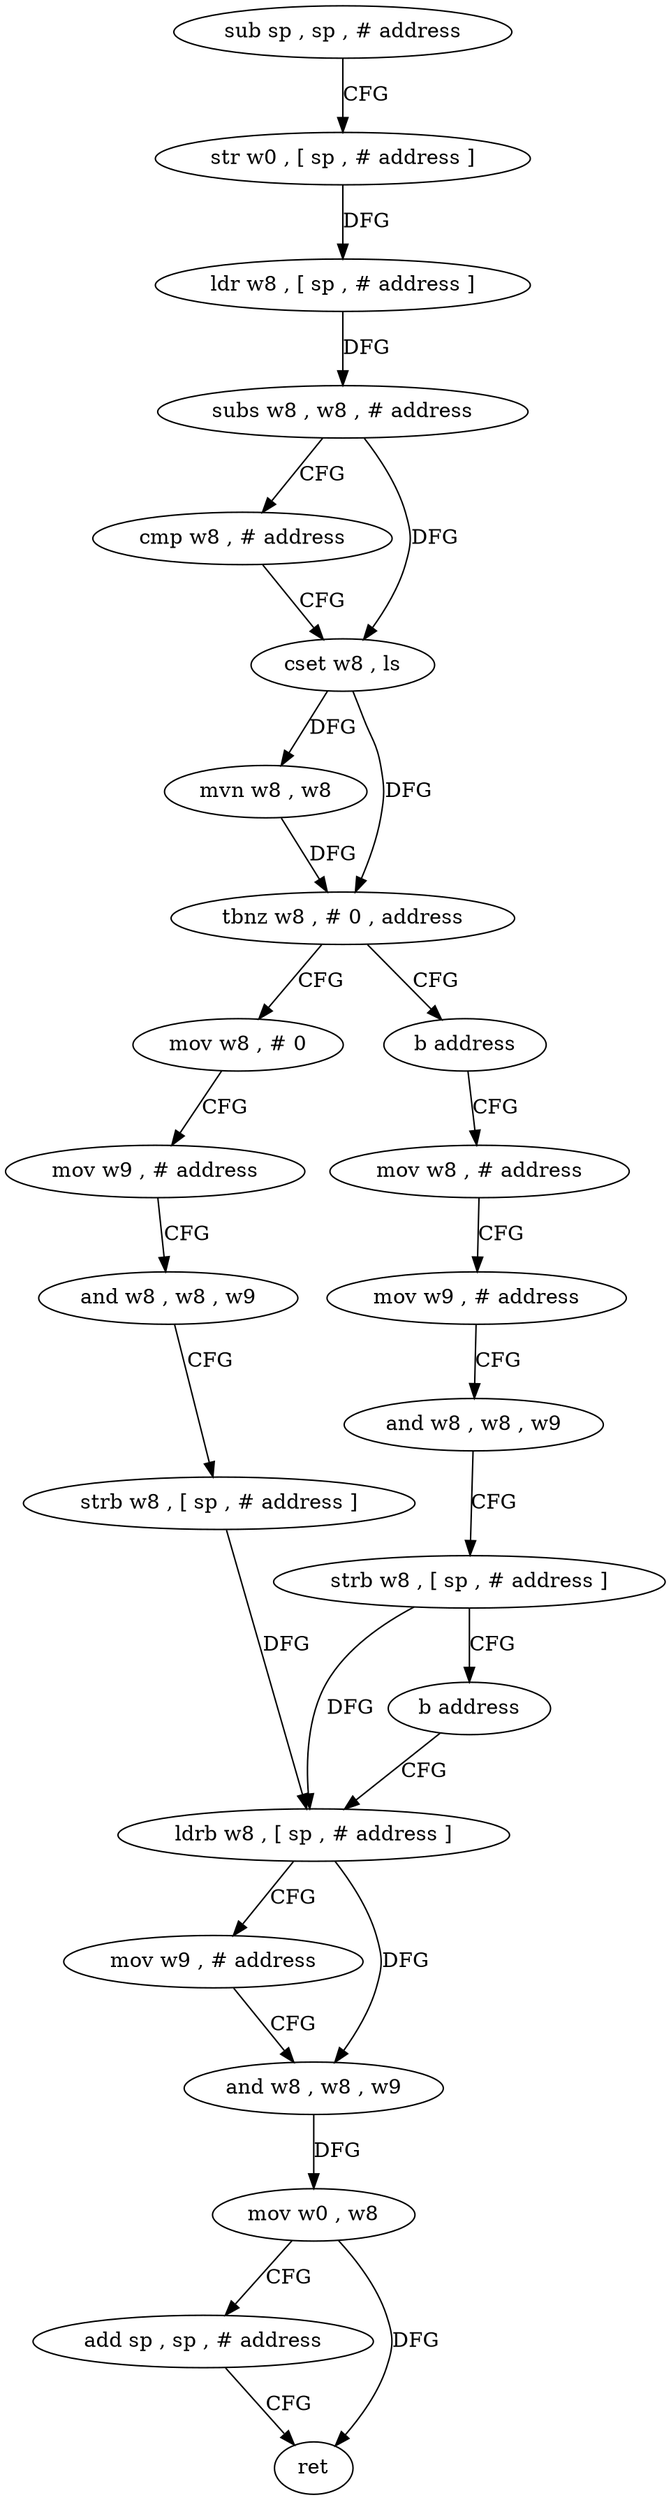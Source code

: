 digraph "func" {
"4244064" [label = "sub sp , sp , # address" ]
"4244068" [label = "str w0 , [ sp , # address ]" ]
"4244072" [label = "ldr w8 , [ sp , # address ]" ]
"4244076" [label = "subs w8 , w8 , # address" ]
"4244080" [label = "cmp w8 , # address" ]
"4244084" [label = "cset w8 , ls" ]
"4244088" [label = "mvn w8 , w8" ]
"4244092" [label = "tbnz w8 , # 0 , address" ]
"4244120" [label = "mov w8 , # 0" ]
"4244096" [label = "b address" ]
"4244124" [label = "mov w9 , # address" ]
"4244128" [label = "and w8 , w8 , w9" ]
"4244132" [label = "strb w8 , [ sp , # address ]" ]
"4244136" [label = "ldrb w8 , [ sp , # address ]" ]
"4244100" [label = "mov w8 , # address" ]
"4244104" [label = "mov w9 , # address" ]
"4244108" [label = "and w8 , w8 , w9" ]
"4244112" [label = "strb w8 , [ sp , # address ]" ]
"4244116" [label = "b address" ]
"4244140" [label = "mov w9 , # address" ]
"4244144" [label = "and w8 , w8 , w9" ]
"4244148" [label = "mov w0 , w8" ]
"4244152" [label = "add sp , sp , # address" ]
"4244156" [label = "ret" ]
"4244064" -> "4244068" [ label = "CFG" ]
"4244068" -> "4244072" [ label = "DFG" ]
"4244072" -> "4244076" [ label = "DFG" ]
"4244076" -> "4244080" [ label = "CFG" ]
"4244076" -> "4244084" [ label = "DFG" ]
"4244080" -> "4244084" [ label = "CFG" ]
"4244084" -> "4244088" [ label = "DFG" ]
"4244084" -> "4244092" [ label = "DFG" ]
"4244088" -> "4244092" [ label = "DFG" ]
"4244092" -> "4244120" [ label = "CFG" ]
"4244092" -> "4244096" [ label = "CFG" ]
"4244120" -> "4244124" [ label = "CFG" ]
"4244096" -> "4244100" [ label = "CFG" ]
"4244124" -> "4244128" [ label = "CFG" ]
"4244128" -> "4244132" [ label = "CFG" ]
"4244132" -> "4244136" [ label = "DFG" ]
"4244136" -> "4244140" [ label = "CFG" ]
"4244136" -> "4244144" [ label = "DFG" ]
"4244100" -> "4244104" [ label = "CFG" ]
"4244104" -> "4244108" [ label = "CFG" ]
"4244108" -> "4244112" [ label = "CFG" ]
"4244112" -> "4244116" [ label = "CFG" ]
"4244112" -> "4244136" [ label = "DFG" ]
"4244116" -> "4244136" [ label = "CFG" ]
"4244140" -> "4244144" [ label = "CFG" ]
"4244144" -> "4244148" [ label = "DFG" ]
"4244148" -> "4244152" [ label = "CFG" ]
"4244148" -> "4244156" [ label = "DFG" ]
"4244152" -> "4244156" [ label = "CFG" ]
}

